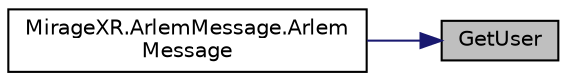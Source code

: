 digraph "GetUser"
{
 // INTERACTIVE_SVG=YES
 // LATEX_PDF_SIZE
  edge [fontname="Helvetica",fontsize="10",labelfontname="Helvetica",labelfontsize="10"];
  node [fontname="Helvetica",fontsize="10",shape=record];
  rankdir="RL";
  Node1 [label="GetUser",height=0.2,width=0.4,color="black", fillcolor="grey75", style="filled", fontcolor="black",tooltip="Get current device user id."];
  Node1 -> Node2 [dir="back",color="midnightblue",fontsize="10",style="solid",fontname="Helvetica"];
  Node2 [label="MirageXR.ArlemMessage.Arlem\lMessage",height=0.2,width=0.4,color="black", fillcolor="white", style="filled",URL="$class_mirage_x_r_1_1_arlem_message.html#a146de06d19bfb40f709cee1a2423d156",tooltip="Messages received from Arlem activity files."];
}
